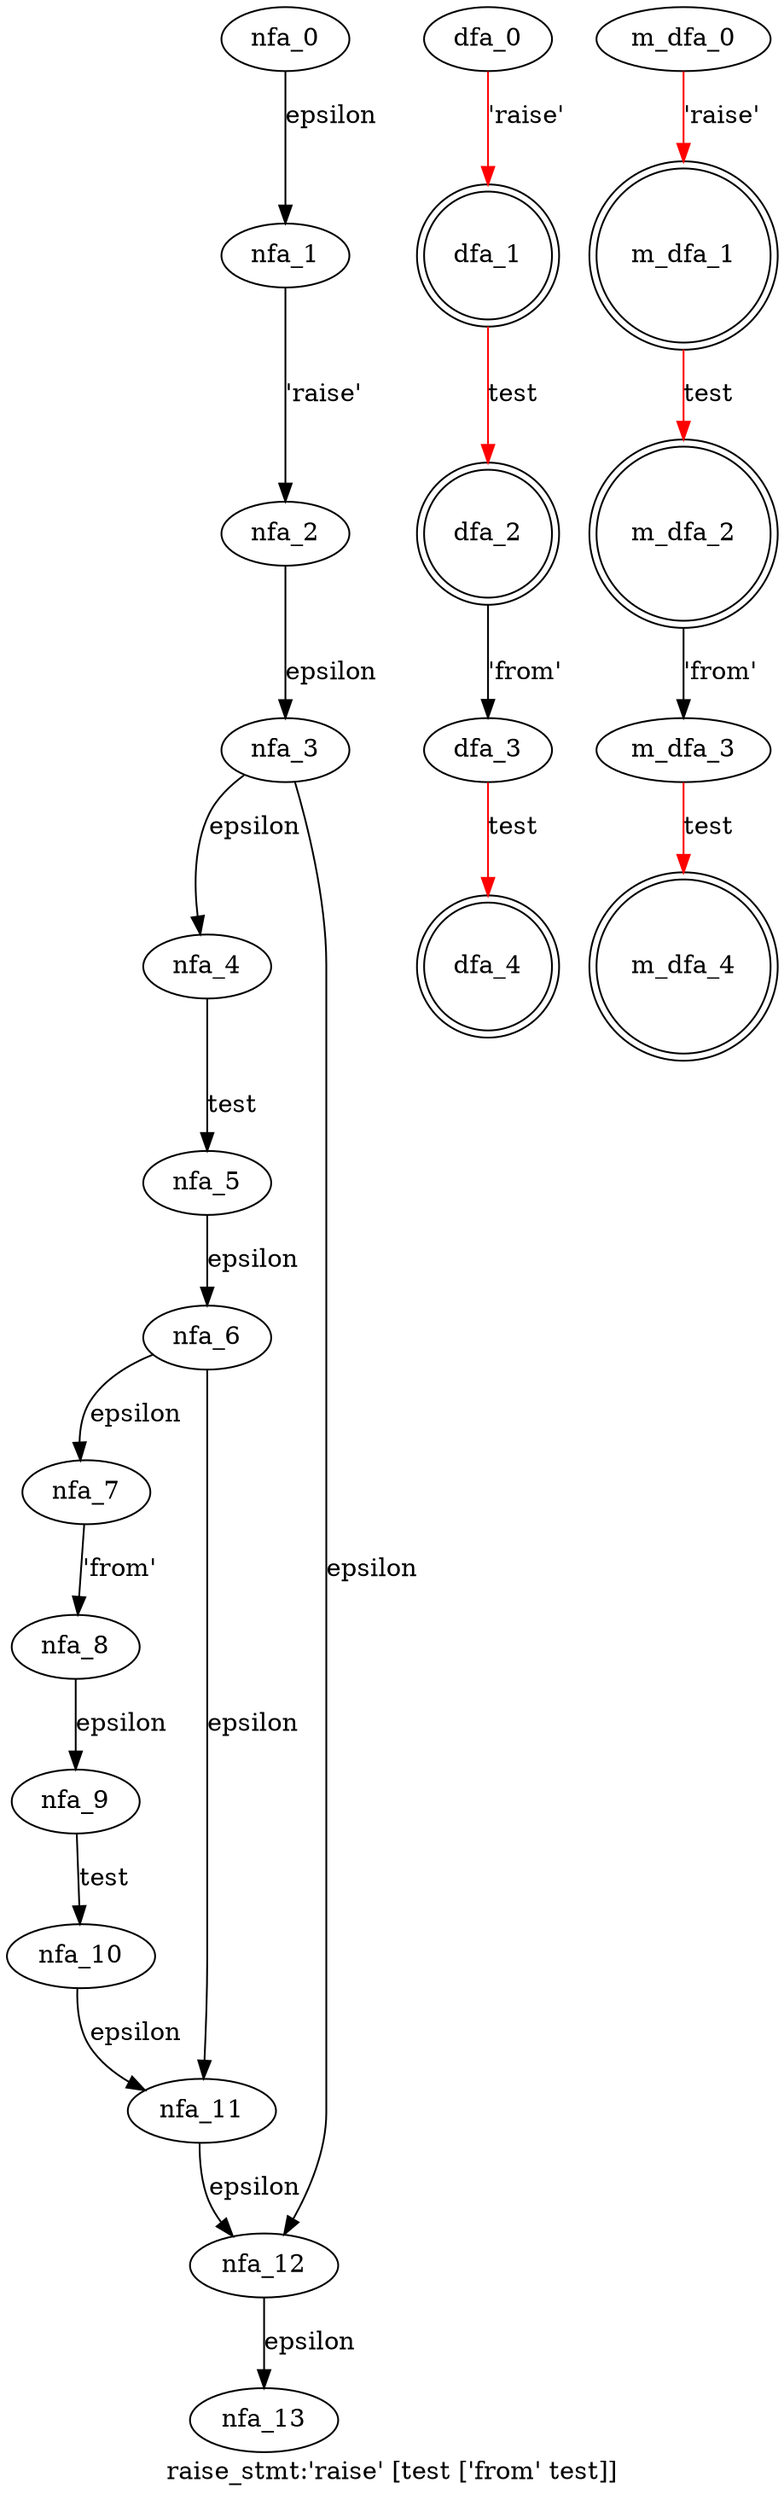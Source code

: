 digraph raise_stmt {
 graph[label="raise_stmt:'raise' [test ['from' test]]"]
 subgraph raise_stmt_nfa {
  nfa_0->nfa_1[label="epsilon"]
  nfa_1->nfa_2[label="'raise'"]
  nfa_2->nfa_3[label="epsilon"]
  nfa_3->nfa_4[label="epsilon"]
  nfa_4->nfa_5[label="test"]
  nfa_5->nfa_6[label="epsilon"]
  nfa_6->nfa_7[label="epsilon"]
  nfa_7->nfa_8[label="'from'"]
  nfa_8->nfa_9[label="epsilon"]
  nfa_9->nfa_10[label="test"]
  nfa_10->nfa_11[label="epsilon"]
  nfa_11->nfa_12[label="epsilon"]
  nfa_12->nfa_13[label="epsilon"]
  nfa_6->nfa_11[label="epsilon"]
  nfa_3->nfa_12[label="epsilon"]
  }
 subgraph raise_stmt_dfa {
  dfa_0->dfa_1[label="'raise'",color=red]
  dfa_1->dfa_2[label="test",color=red]
  dfa_2->dfa_3[label="'from'"]
  dfa_3->dfa_4[label="test",color=red]
  dfa_1[shape=doublecircle]
  dfa_2[shape=doublecircle]
  dfa_4[shape=doublecircle]
  }
 subgraph raise_stmt_m_dfa {
  m_dfa_0->m_dfa_1[label="'raise'",color=red]
  m_dfa_1->m_dfa_2[label="test",color=red]
  m_dfa_2->m_dfa_3[label="'from'"]
  m_dfa_3->m_dfa_4[label="test",color=red]
  m_dfa_1[shape=doublecircle]
  m_dfa_2[shape=doublecircle]
  m_dfa_4[shape=doublecircle]
  }
}

